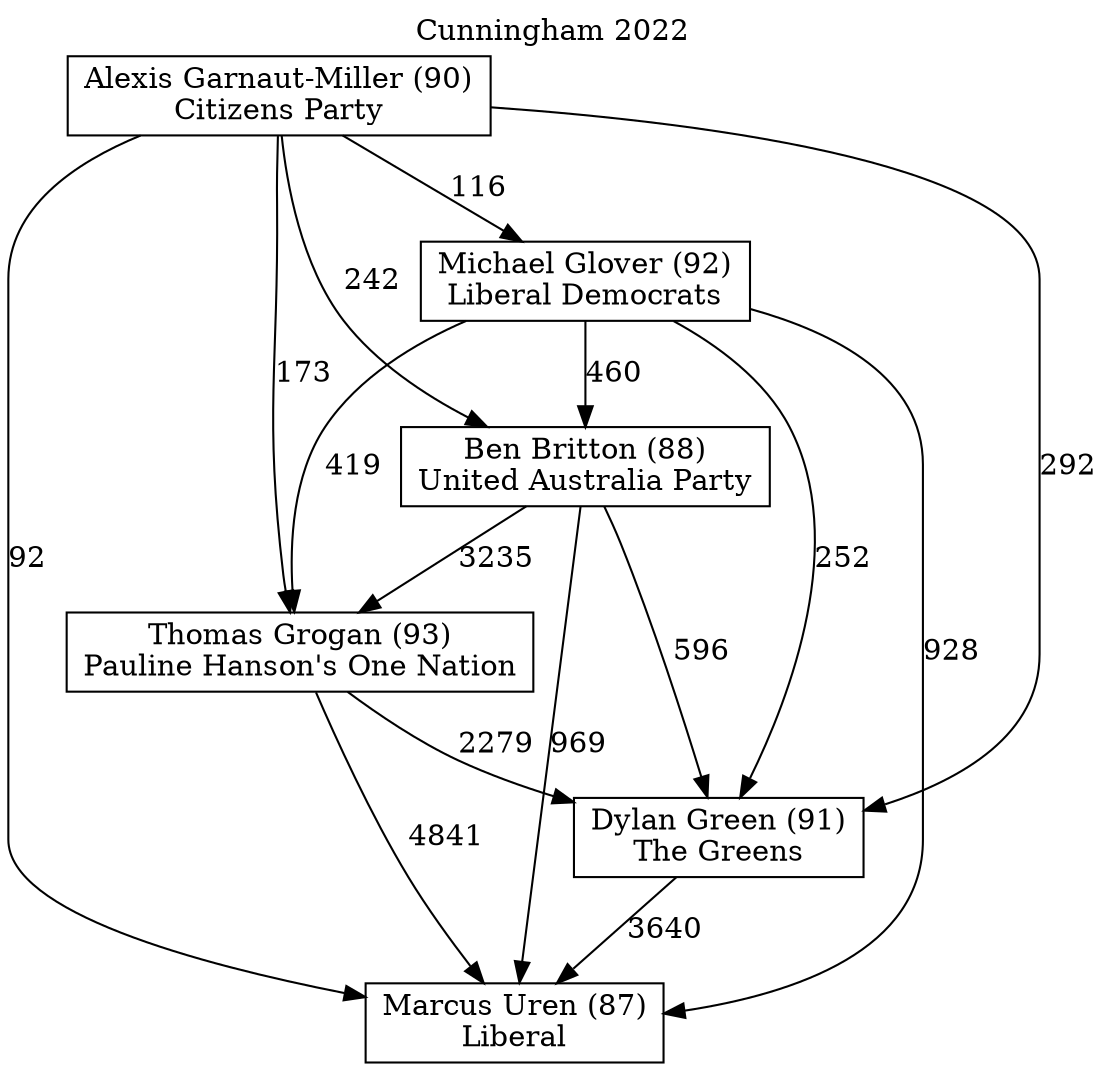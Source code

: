 // House preference flow
digraph "Marcus Uren (87)_Cunningham_2022" {
	graph [label="Cunningham 2022" labelloc=t mclimit=10]
	node [shape=box]
	"Marcus Uren (87)" [label="Marcus Uren (87)
Liberal"]
	"Dylan Green (91)" [label="Dylan Green (91)
The Greens"]
	"Thomas Grogan (93)" [label="Thomas Grogan (93)
Pauline Hanson's One Nation"]
	"Ben Britton (88)" [label="Ben Britton (88)
United Australia Party"]
	"Michael Glover (92)" [label="Michael Glover (92)
Liberal Democrats"]
	"Alexis Garnaut-Miller (90)" [label="Alexis Garnaut-Miller (90)
Citizens Party"]
	"Dylan Green (91)" -> "Marcus Uren (87)" [label=3640]
	"Thomas Grogan (93)" -> "Dylan Green (91)" [label=2279]
	"Ben Britton (88)" -> "Thomas Grogan (93)" [label=3235]
	"Michael Glover (92)" -> "Ben Britton (88)" [label=460]
	"Alexis Garnaut-Miller (90)" -> "Michael Glover (92)" [label=116]
	"Thomas Grogan (93)" -> "Marcus Uren (87)" [label=4841]
	"Ben Britton (88)" -> "Marcus Uren (87)" [label=969]
	"Michael Glover (92)" -> "Marcus Uren (87)" [label=928]
	"Alexis Garnaut-Miller (90)" -> "Marcus Uren (87)" [label=92]
	"Alexis Garnaut-Miller (90)" -> "Ben Britton (88)" [label=242]
	"Michael Glover (92)" -> "Thomas Grogan (93)" [label=419]
	"Alexis Garnaut-Miller (90)" -> "Thomas Grogan (93)" [label=173]
	"Ben Britton (88)" -> "Dylan Green (91)" [label=596]
	"Michael Glover (92)" -> "Dylan Green (91)" [label=252]
	"Alexis Garnaut-Miller (90)" -> "Dylan Green (91)" [label=292]
}
